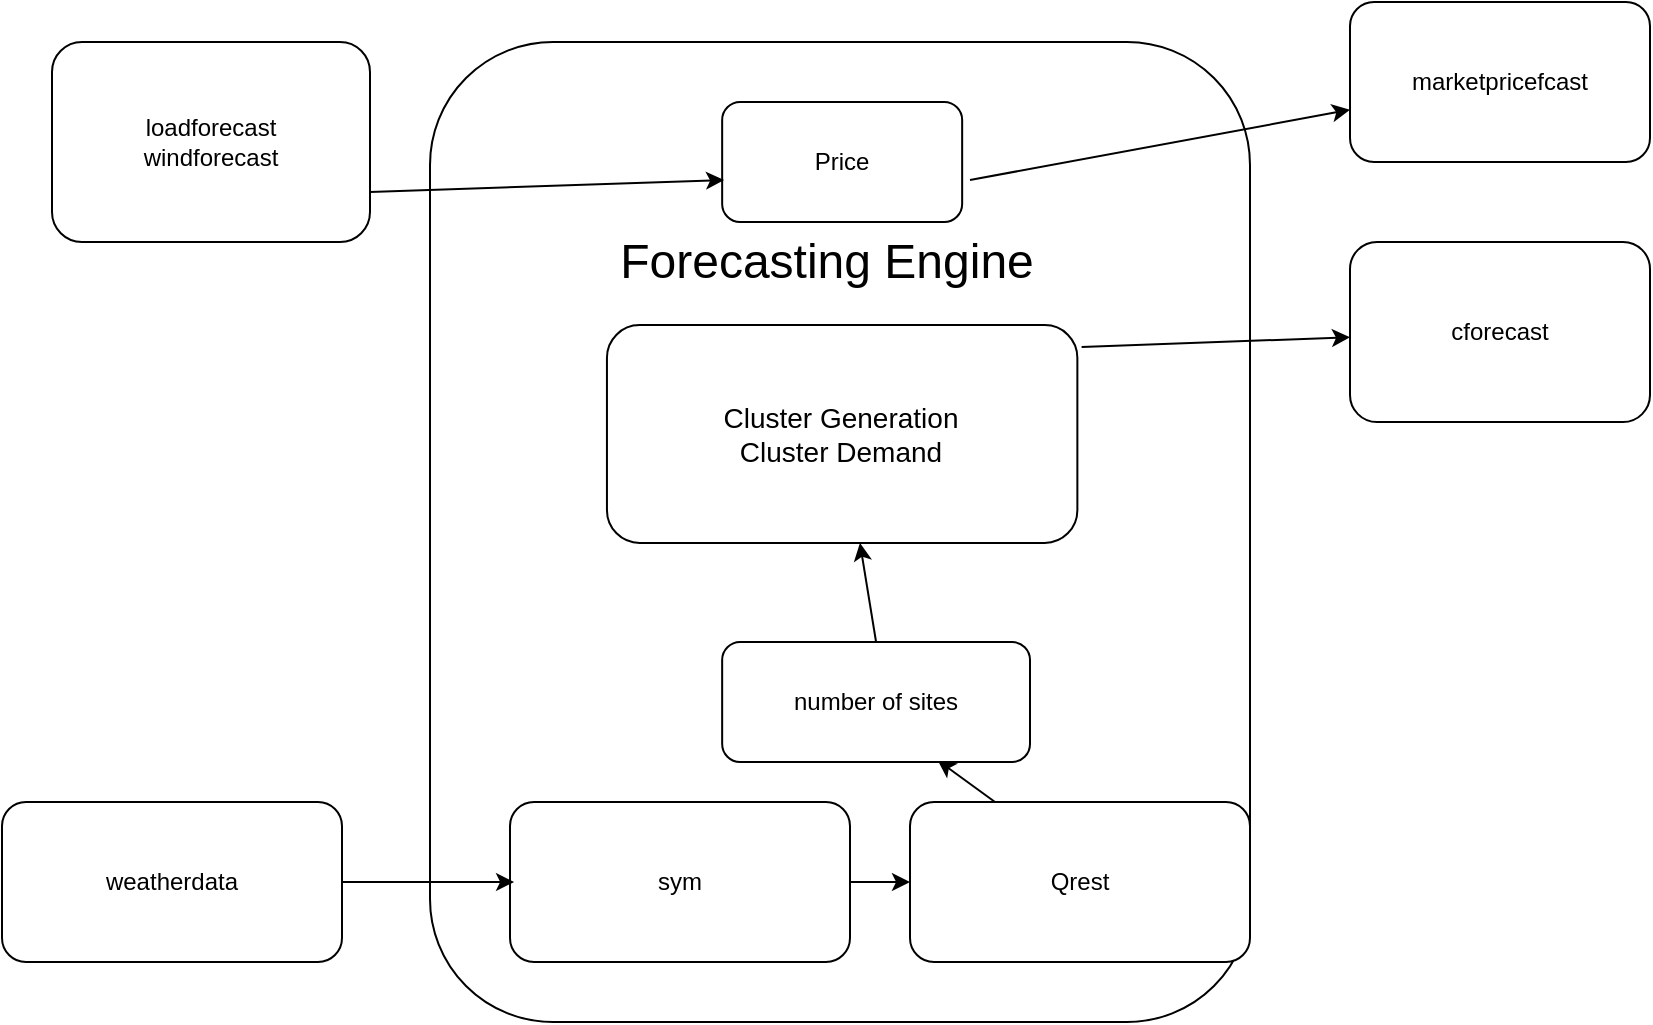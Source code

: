 <mxfile version="14.3.0" type="github">
  <diagram id="a-bHq1KkwQbsTztBTE07" name="Page-1">
    <mxGraphModel dx="868" dy="488" grid="1" gridSize="10" guides="1" tooltips="1" connect="1" arrows="1" fold="1" page="1" pageScale="1" pageWidth="827" pageHeight="1169" math="0" shadow="0">
      <root>
        <mxCell id="0" />
        <mxCell id="1" parent="0" />
        <mxCell id="Kt-GRtBH2peXFJSDINZT-5" value="weatherdata" style="rounded=1;whiteSpace=wrap;html=1;" parent="1" vertex="1">
          <mxGeometry x="26" y="440" width="170" height="80" as="geometry" />
        </mxCell>
        <mxCell id="Kt-GRtBH2peXFJSDINZT-6" value="loadforecast&lt;br&gt;windforecast" style="rounded=1;whiteSpace=wrap;html=1;" parent="1" vertex="1">
          <mxGeometry x="51" y="60" width="159" height="100" as="geometry" />
        </mxCell>
        <mxCell id="Kt-GRtBH2peXFJSDINZT-8" value="marketpricefcast" style="rounded=1;whiteSpace=wrap;html=1;" parent="1" vertex="1">
          <mxGeometry x="700" y="40" width="150" height="80" as="geometry" />
        </mxCell>
        <mxCell id="Kt-GRtBH2peXFJSDINZT-9" value="cforecast" style="rounded=1;whiteSpace=wrap;html=1;" parent="1" vertex="1">
          <mxGeometry x="700" y="160" width="150" height="90" as="geometry" />
        </mxCell>
        <mxCell id="QDE64ggSZwjZivFJymg_-15" value="" style="group" vertex="1" connectable="0" parent="1">
          <mxGeometry x="240" y="60" width="410" height="490" as="geometry" />
        </mxCell>
        <mxCell id="Kt-GRtBH2peXFJSDINZT-1" value="" style="rounded=1;whiteSpace=wrap;html=1;direction=south;" parent="QDE64ggSZwjZivFJymg_-15" vertex="1">
          <mxGeometry width="410" height="490.0" as="geometry" />
        </mxCell>
        <mxCell id="QDE64ggSZwjZivFJymg_-25" value="&lt;font style=&quot;font-size: 24px&quot;&gt;Forecasting Engine&lt;/font&gt;" style="text;html=1;resizable=0;autosize=1;align=center;verticalAlign=middle;points=[];fillColor=none;strokeColor=none;rounded=0;" vertex="1" parent="QDE64ggSZwjZivFJymg_-15">
          <mxGeometry x="88.476" y="99.999" width="220" height="20" as="geometry" />
        </mxCell>
        <mxCell id="QDE64ggSZwjZivFJymg_-27" value="&lt;font style=&quot;font-size: 14px&quot;&gt;Cluster Generation&lt;br&gt;Cluster Demand&lt;/font&gt;" style="rounded=1;whiteSpace=wrap;html=1;" vertex="1" parent="QDE64ggSZwjZivFJymg_-15">
          <mxGeometry x="88.474" y="141.556" width="235.211" height="108.889" as="geometry" />
        </mxCell>
        <mxCell id="QDE64ggSZwjZivFJymg_-29" value="sym" style="rounded=1;whiteSpace=wrap;html=1;" vertex="1" parent="QDE64ggSZwjZivFJymg_-15">
          <mxGeometry x="40" y="380" width="170" height="80" as="geometry" />
        </mxCell>
        <mxCell id="QDE64ggSZwjZivFJymg_-8" value="Qrest" style="rounded=1;whiteSpace=wrap;html=1;" vertex="1" parent="QDE64ggSZwjZivFJymg_-15">
          <mxGeometry x="240" y="380" width="170" height="80" as="geometry" />
        </mxCell>
        <mxCell id="QDE64ggSZwjZivFJymg_-10" value="" style="endArrow=classic;html=1;entryX=0.7;entryY=0.985;entryDx=0;entryDy=0;exitX=0.25;exitY=0;exitDx=0;exitDy=0;entryPerimeter=0;" edge="1" parent="QDE64ggSZwjZivFJymg_-15" source="QDE64ggSZwjZivFJymg_-8" target="QDE64ggSZwjZivFJymg_-30">
          <mxGeometry width="50" height="50" relative="1" as="geometry">
            <mxPoint x="50" y="20" as="sourcePoint" />
            <mxPoint x="63.95" y="122.009" as="targetPoint" />
          </mxGeometry>
        </mxCell>
        <mxCell id="QDE64ggSZwjZivFJymg_-32" value="" style="endArrow=classic;html=1;" edge="1" parent="QDE64ggSZwjZivFJymg_-15" source="QDE64ggSZwjZivFJymg_-29" target="QDE64ggSZwjZivFJymg_-8">
          <mxGeometry width="50" height="50" relative="1" as="geometry">
            <mxPoint x="210" y="364.89" as="sourcePoint" />
            <mxPoint x="211" y="324.89" as="targetPoint" />
          </mxGeometry>
        </mxCell>
        <mxCell id="QDE64ggSZwjZivFJymg_-30" value="number of sites" style="rounded=1;whiteSpace=wrap;html=1;" vertex="1" parent="QDE64ggSZwjZivFJymg_-15">
          <mxGeometry x="146.08" y="300" width="153.92" height="60" as="geometry" />
        </mxCell>
        <mxCell id="QDE64ggSZwjZivFJymg_-36" value="" style="endArrow=classic;html=1;exitX=0.5;exitY=0;exitDx=0;exitDy=0;" edge="1" parent="QDE64ggSZwjZivFJymg_-15" source="QDE64ggSZwjZivFJymg_-30" target="QDE64ggSZwjZivFJymg_-27">
          <mxGeometry width="50" height="50" relative="1" as="geometry">
            <mxPoint x="140" y="250" as="sourcePoint" />
            <mxPoint x="190" y="200" as="targetPoint" />
          </mxGeometry>
        </mxCell>
        <mxCell id="QDE64ggSZwjZivFJymg_-37" value="Price" style="rounded=1;whiteSpace=wrap;html=1;" vertex="1" parent="QDE64ggSZwjZivFJymg_-15">
          <mxGeometry x="146.08" y="30" width="120" height="60" as="geometry" />
        </mxCell>
        <mxCell id="QDE64ggSZwjZivFJymg_-17" value="" style="endArrow=classic;html=1;" edge="1" parent="1" target="Kt-GRtBH2peXFJSDINZT-8">
          <mxGeometry width="50" height="50" relative="1" as="geometry">
            <mxPoint x="510" y="129" as="sourcePoint" />
            <mxPoint x="530" y="260" as="targetPoint" />
          </mxGeometry>
        </mxCell>
        <mxCell id="QDE64ggSZwjZivFJymg_-6" value="" style="endArrow=classic;html=1;exitX=1;exitY=0.5;exitDx=0;exitDy=0;entryX=0.012;entryY=0.5;entryDx=0;entryDy=0;entryPerimeter=0;" edge="1" parent="1" source="Kt-GRtBH2peXFJSDINZT-5" target="QDE64ggSZwjZivFJymg_-29">
          <mxGeometry width="50" height="50" relative="1" as="geometry">
            <mxPoint x="180" y="408" as="sourcePoint" />
            <mxPoint x="115" y="450" as="targetPoint" />
          </mxGeometry>
        </mxCell>
        <mxCell id="QDE64ggSZwjZivFJymg_-4" value="" style="endArrow=classic;html=1;exitX=1.009;exitY=0.1;exitDx=0;exitDy=0;exitPerimeter=0;" edge="1" parent="1" source="QDE64ggSZwjZivFJymg_-27" target="Kt-GRtBH2peXFJSDINZT-9">
          <mxGeometry width="50" height="50" relative="1" as="geometry">
            <mxPoint x="430" y="171" as="sourcePoint" />
            <mxPoint x="520" y="70" as="targetPoint" />
          </mxGeometry>
        </mxCell>
        <mxCell id="QDE64ggSZwjZivFJymg_-28" value="" style="endArrow=classic;html=1;exitX=1;exitY=0.75;exitDx=0;exitDy=0;entryX=0.008;entryY=0.65;entryDx=0;entryDy=0;entryPerimeter=0;" edge="1" parent="1" source="Kt-GRtBH2peXFJSDINZT-6" target="QDE64ggSZwjZivFJymg_-37">
          <mxGeometry width="50" height="50" relative="1" as="geometry">
            <mxPoint x="350" y="270" as="sourcePoint" />
            <mxPoint x="408.475" y="135.285" as="targetPoint" />
          </mxGeometry>
        </mxCell>
      </root>
    </mxGraphModel>
  </diagram>
</mxfile>
